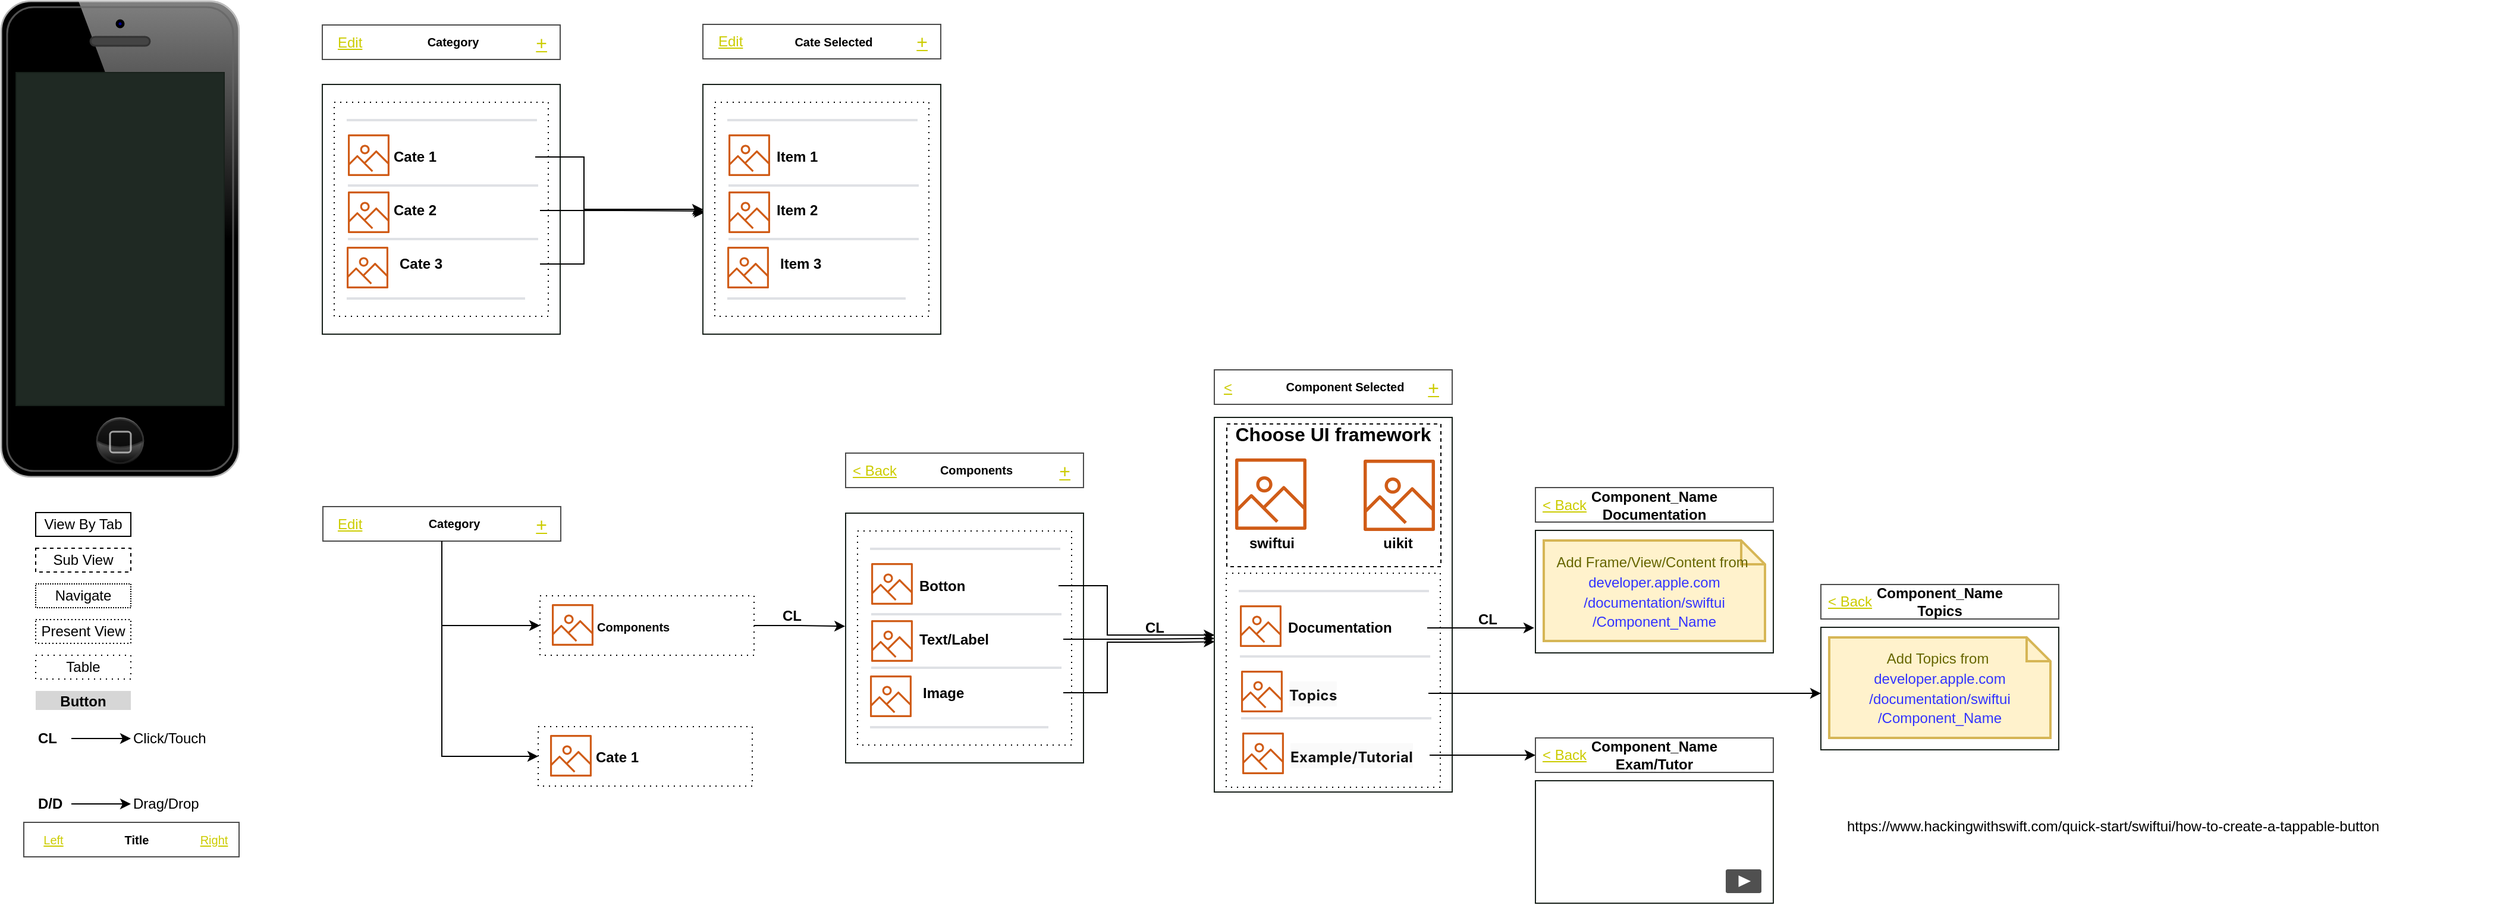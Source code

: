 <mxfile version="14.4.8" type="github">
  <diagram id="CXttLjTAoCu7LxISHfBc" name="Page-1">
    <mxGraphModel dx="868" dy="450" grid="1" gridSize="10" guides="1" tooltips="1" connect="1" arrows="1" fold="1" page="1" pageScale="1" pageWidth="827" pageHeight="1169" math="0" shadow="0">
      <root>
        <mxCell id="0" />
        <mxCell id="1" parent="0" />
        <mxCell id="qaXu_HohoRmrBdPHy3pz-1" value="" style="verticalLabelPosition=bottom;verticalAlign=top;html=1;shadow=0;dashed=0;strokeWidth=1;shape=mxgraph.ios.iPhone;bgStyle=bgGreen;fillColor=#aaaaaa;" vertex="1" parent="1">
          <mxGeometry x="10" y="10" width="200" height="400" as="geometry" />
        </mxCell>
        <mxCell id="qaXu_HohoRmrBdPHy3pz-2" value="" style="verticalLabelPosition=bottom;verticalAlign=top;html=1;shadow=0;dashed=0;strokeWidth=1;shape=mxgraph.ios.iBgFlat;strokeColor=#18211b;" vertex="1" parent="1">
          <mxGeometry x="280" y="80" width="200" height="210" as="geometry" />
        </mxCell>
        <mxCell id="qaXu_HohoRmrBdPHy3pz-34" value="" style="rounded=0;whiteSpace=wrap;html=1;strokeColor=#000000;fillColor=#FFFFFF;fontColor=#000000;opacity=70;align=center;" vertex="1" parent="1">
          <mxGeometry x="280" y="30" width="200" height="29" as="geometry" />
        </mxCell>
        <mxCell id="qaXu_HohoRmrBdPHy3pz-35" value="&lt;u style=&quot;font-size: 12px;&quot;&gt;Edit&lt;/u&gt;" style="text;html=1;strokeColor=none;fillColor=none;align=left;verticalAlign=middle;whiteSpace=wrap;rounded=0;opacity=70;fontSize=12;fontColor=#CCCC00;" vertex="1" parent="1">
          <mxGeometry x="290.5" y="34.5" width="39.5" height="20" as="geometry" />
        </mxCell>
        <mxCell id="qaXu_HohoRmrBdPHy3pz-36" value="&lt;u style=&quot;font-size: 16px;&quot;&gt;+&lt;/u&gt;" style="text;html=1;strokeColor=none;fillColor=none;align=right;verticalAlign=middle;whiteSpace=wrap;rounded=0;opacity=70;fontSize=16;fontColor=#CCCC00;" vertex="1" parent="1">
          <mxGeometry x="450.5" y="34.5" width="20" height="20" as="geometry" />
        </mxCell>
        <mxCell id="qaXu_HohoRmrBdPHy3pz-37" value="&lt;font style=&quot;font-size: 10px&quot;&gt;&lt;b&gt;Category&lt;/b&gt;&lt;/font&gt;" style="text;html=1;strokeColor=none;fillColor=none;align=center;verticalAlign=middle;whiteSpace=wrap;rounded=0;fontColor=#000000;opacity=70;" vertex="1" parent="1">
          <mxGeometry x="330" y="34" width="120" height="20" as="geometry" />
        </mxCell>
        <mxCell id="qaXu_HohoRmrBdPHy3pz-42" value="View By Tab" style="rounded=0;whiteSpace=wrap;html=1;" vertex="1" parent="1">
          <mxGeometry x="39" y="440" width="80" height="20" as="geometry" />
        </mxCell>
        <mxCell id="qaXu_HohoRmrBdPHy3pz-43" value="Sub View" style="rounded=0;whiteSpace=wrap;html=1;dashed=1;" vertex="1" parent="1">
          <mxGeometry x="39" y="470" width="80" height="20" as="geometry" />
        </mxCell>
        <mxCell id="qaXu_HohoRmrBdPHy3pz-44" value="Navigate" style="rounded=0;whiteSpace=wrap;html=1;dashed=1;dashPattern=1 1;" vertex="1" parent="1">
          <mxGeometry x="39" y="500" width="80" height="20" as="geometry" />
        </mxCell>
        <mxCell id="qaXu_HohoRmrBdPHy3pz-45" value="Present View" style="rounded=0;whiteSpace=wrap;html=1;dashed=1;dashPattern=1 2;" vertex="1" parent="1">
          <mxGeometry x="39" y="530" width="80" height="20" as="geometry" />
        </mxCell>
        <mxCell id="qaXu_HohoRmrBdPHy3pz-46" value="Table" style="rounded=0;whiteSpace=wrap;html=1;dashed=1;dashPattern=1 4;" vertex="1" parent="1">
          <mxGeometry x="39" y="560" width="80" height="20" as="geometry" />
        </mxCell>
        <mxCell id="qaXu_HohoRmrBdPHy3pz-47" value="Button" style="dashed=0;align=center;fontSize=12;shape=rect;fillColor=#999999;opacity=40;strokeColor=none;fontStyle=1;dashPattern=1 4;" vertex="1" parent="1">
          <mxGeometry x="39" y="590" width="80" height="16" as="geometry" />
        </mxCell>
        <mxCell id="qaXu_HohoRmrBdPHy3pz-48" value="" style="edgeStyle=orthogonalEdgeStyle;rounded=0;orthogonalLoop=1;jettySize=auto;html=1;fontColor=#000000;entryX=0;entryY=0.5;entryDx=0;entryDy=0;" edge="1" parent="1" source="qaXu_HohoRmrBdPHy3pz-49" target="qaXu_HohoRmrBdPHy3pz-50">
          <mxGeometry relative="1" as="geometry">
            <mxPoint x="99" y="630" as="targetPoint" />
          </mxGeometry>
        </mxCell>
        <mxCell id="qaXu_HohoRmrBdPHy3pz-49" value="CL" style="text;html=1;strokeColor=none;fillColor=none;align=left;verticalAlign=middle;whiteSpace=wrap;rounded=0;opacity=70;fontStyle=1" vertex="1" parent="1">
          <mxGeometry x="39" y="620" width="30" height="20" as="geometry" />
        </mxCell>
        <mxCell id="qaXu_HohoRmrBdPHy3pz-50" value="Click/Touch" style="text;html=1;strokeColor=none;fillColor=none;align=left;verticalAlign=middle;whiteSpace=wrap;rounded=0;opacity=70;fontColor=#000000;" vertex="1" parent="1">
          <mxGeometry x="119" y="620" width="90" height="20" as="geometry" />
        </mxCell>
        <mxCell id="qaXu_HohoRmrBdPHy3pz-51" value="" style="rounded=0;whiteSpace=wrap;html=1;strokeColor=#000000;fillColor=#FFFFFF;fontColor=#000000;opacity=70;align=center;" vertex="1" parent="1">
          <mxGeometry x="29" y="700.5" width="181" height="29" as="geometry" />
        </mxCell>
        <mxCell id="qaXu_HohoRmrBdPHy3pz-52" value="&lt;u style=&quot;font-size: 10px&quot;&gt;Left&lt;/u&gt;" style="text;html=1;strokeColor=none;fillColor=none;align=center;verticalAlign=middle;whiteSpace=wrap;rounded=0;opacity=70;fontSize=10;fontColor=#CCCC00;" vertex="1" parent="1">
          <mxGeometry x="29" y="705" width="50" height="20" as="geometry" />
        </mxCell>
        <mxCell id="qaXu_HohoRmrBdPHy3pz-53" value="&lt;u&gt;Right&lt;/u&gt;" style="text;html=1;strokeColor=none;fillColor=none;align=center;verticalAlign=middle;whiteSpace=wrap;rounded=0;opacity=70;fontSize=10;fontColor=#CCCC00;" vertex="1" parent="1">
          <mxGeometry x="169" y="705" width="40" height="20" as="geometry" />
        </mxCell>
        <mxCell id="qaXu_HohoRmrBdPHy3pz-54" value="&lt;font style=&quot;font-size: 10px&quot;&gt;&lt;b&gt;Title&lt;/b&gt;&lt;/font&gt;" style="text;html=1;strokeColor=none;fillColor=none;align=center;verticalAlign=middle;whiteSpace=wrap;rounded=0;fontColor=#000000;opacity=70;" vertex="1" parent="1">
          <mxGeometry x="79" y="704.5" width="90" height="20" as="geometry" />
        </mxCell>
        <mxCell id="qaXu_HohoRmrBdPHy3pz-55" value="" style="edgeStyle=orthogonalEdgeStyle;rounded=0;orthogonalLoop=1;jettySize=auto;html=1;fontColor=#000000;entryX=0;entryY=0.5;entryDx=0;entryDy=0;exitX=1;exitY=0.5;exitDx=0;exitDy=0;" edge="1" parent="1" source="qaXu_HohoRmrBdPHy3pz-56" target="qaXu_HohoRmrBdPHy3pz-57">
          <mxGeometry relative="1" as="geometry">
            <mxPoint x="99" y="685" as="targetPoint" />
          </mxGeometry>
        </mxCell>
        <mxCell id="qaXu_HohoRmrBdPHy3pz-56" value="D/D" style="text;html=1;strokeColor=none;fillColor=none;align=left;verticalAlign=middle;whiteSpace=wrap;rounded=0;opacity=70;fontStyle=1" vertex="1" parent="1">
          <mxGeometry x="39" y="675" width="30" height="20" as="geometry" />
        </mxCell>
        <mxCell id="qaXu_HohoRmrBdPHy3pz-57" value="Drag/Drop" style="text;html=1;strokeColor=none;fillColor=none;align=left;verticalAlign=middle;whiteSpace=wrap;rounded=0;opacity=70;fontColor=#000000;" vertex="1" parent="1">
          <mxGeometry x="119" y="675" width="90" height="20" as="geometry" />
        </mxCell>
        <mxCell id="qaXu_HohoRmrBdPHy3pz-58" value="" style="rounded=0;whiteSpace=wrap;html=1;dashed=1;dashPattern=1 4;" vertex="1" parent="1">
          <mxGeometry x="290" y="95" width="180" height="180" as="geometry" />
        </mxCell>
        <mxCell id="qaXu_HohoRmrBdPHy3pz-63" value="" style="shape=line;strokeWidth=2;html=1;strokeColor=#DFE1E5;resizeWidth=1" vertex="1" parent="1">
          <mxGeometry x="300.5" y="105" width="160" height="10" as="geometry" />
        </mxCell>
        <mxCell id="qaXu_HohoRmrBdPHy3pz-90" style="edgeStyle=orthogonalEdgeStyle;rounded=0;orthogonalLoop=1;jettySize=auto;html=1;" edge="1" parent="1" source="qaXu_HohoRmrBdPHy3pz-65">
          <mxGeometry relative="1" as="geometry">
            <mxPoint x="600" y="185" as="targetPoint" />
            <Array as="points">
              <mxPoint x="500" y="141" />
              <mxPoint x="500" y="185" />
              <mxPoint x="600" y="185" />
            </Array>
          </mxGeometry>
        </mxCell>
        <mxCell id="qaXu_HohoRmrBdPHy3pz-65" value="Cate 1" style="html=1;fillColor=none;strokeColor=none;fontSize=12;align=left;fontColor=#000000;whiteSpace=wrap;fontStyle=1" vertex="1" parent="1">
          <mxGeometry x="337.5" y="131" width="121.5" height="20" as="geometry" />
        </mxCell>
        <mxCell id="qaXu_HohoRmrBdPHy3pz-91" style="edgeStyle=orthogonalEdgeStyle;rounded=0;orthogonalLoop=1;jettySize=auto;html=1;entryX=0.003;entryY=0.507;entryDx=0;entryDy=0;entryPerimeter=0;" edge="1" parent="1" source="qaXu_HohoRmrBdPHy3pz-68" target="qaXu_HohoRmrBdPHy3pz-78">
          <mxGeometry relative="1" as="geometry">
            <mxPoint x="550" y="186" as="targetPoint" />
          </mxGeometry>
        </mxCell>
        <mxCell id="qaXu_HohoRmrBdPHy3pz-68" value="Cate 2" style="html=1;fillColor=none;strokeColor=none;fontSize=12;align=left;fontColor=#000000;whiteSpace=wrap;fontStyle=1" vertex="1" parent="1">
          <mxGeometry x="337.5" y="176" width="125.5" height="20" as="geometry" />
        </mxCell>
        <mxCell id="qaXu_HohoRmrBdPHy3pz-92" style="edgeStyle=orthogonalEdgeStyle;rounded=0;orthogonalLoop=1;jettySize=auto;html=1;entryX=0.008;entryY=0.513;entryDx=0;entryDy=0;entryPerimeter=0;" edge="1" parent="1" source="qaXu_HohoRmrBdPHy3pz-70" target="qaXu_HohoRmrBdPHy3pz-78">
          <mxGeometry relative="1" as="geometry">
            <mxPoint x="560" y="190" as="targetPoint" />
            <Array as="points">
              <mxPoint x="500" y="231" />
              <mxPoint x="500" y="185" />
              <mxPoint x="600" y="185" />
              <mxPoint x="600" y="188" />
            </Array>
          </mxGeometry>
        </mxCell>
        <mxCell id="qaXu_HohoRmrBdPHy3pz-70" value="Cate 3" style="html=1;fillColor=none;strokeColor=none;fontSize=12;align=left;fontColor=#000000;whiteSpace=wrap;fontStyle=1" vertex="1" parent="1">
          <mxGeometry x="343" y="221" width="120" height="20" as="geometry" />
        </mxCell>
        <mxCell id="qaXu_HohoRmrBdPHy3pz-71" value="" style="shape=line;strokeWidth=2;html=1;strokeColor=#DFE1E5;resizeWidth=1" vertex="1" parent="1">
          <mxGeometry x="300.5" y="255" width="150" height="10" as="geometry" />
        </mxCell>
        <mxCell id="qaXu_HohoRmrBdPHy3pz-72" value="" style="shape=line;strokeWidth=2;html=1;strokeColor=#DFE1E5;resizeWidth=1" vertex="1" parent="1">
          <mxGeometry x="301.5" y="160" width="160" height="10" as="geometry" />
        </mxCell>
        <mxCell id="qaXu_HohoRmrBdPHy3pz-73" value="" style="shape=line;strokeWidth=2;html=1;strokeColor=#DFE1E5;resizeWidth=1" vertex="1" parent="1">
          <mxGeometry x="301.5" y="205" width="160" height="10" as="geometry" />
        </mxCell>
        <mxCell id="qaXu_HohoRmrBdPHy3pz-74" value="" style="outlineConnect=0;fontColor=#232F3E;gradientColor=none;fillColor=#D05C17;strokeColor=none;dashed=0;verticalLabelPosition=bottom;verticalAlign=top;align=center;html=1;fontSize=12;fontStyle=0;aspect=fixed;pointerEvents=1;shape=mxgraph.aws4.container_registry_image;" vertex="1" parent="1">
          <mxGeometry x="301.5" y="122" width="35" height="35" as="geometry" />
        </mxCell>
        <mxCell id="qaXu_HohoRmrBdPHy3pz-76" value="" style="outlineConnect=0;fontColor=#232F3E;gradientColor=none;fillColor=#D05C17;strokeColor=none;dashed=0;verticalLabelPosition=bottom;verticalAlign=top;align=center;html=1;fontSize=12;fontStyle=0;aspect=fixed;pointerEvents=1;shape=mxgraph.aws4.container_registry_image;" vertex="1" parent="1">
          <mxGeometry x="301.5" y="170" width="35" height="35" as="geometry" />
        </mxCell>
        <mxCell id="qaXu_HohoRmrBdPHy3pz-77" value="" style="outlineConnect=0;fontColor=#232F3E;gradientColor=none;fillColor=#D05C17;strokeColor=none;dashed=0;verticalLabelPosition=bottom;verticalAlign=top;align=center;html=1;fontSize=12;fontStyle=0;aspect=fixed;pointerEvents=1;shape=mxgraph.aws4.container_registry_image;" vertex="1" parent="1">
          <mxGeometry x="300.5" y="216.5" width="35" height="35" as="geometry" />
        </mxCell>
        <mxCell id="qaXu_HohoRmrBdPHy3pz-78" value="" style="verticalLabelPosition=bottom;verticalAlign=top;html=1;shadow=0;dashed=0;strokeWidth=1;shape=mxgraph.ios.iBgFlat;strokeColor=#18211b;" vertex="1" parent="1">
          <mxGeometry x="600" y="80" width="200" height="210" as="geometry" />
        </mxCell>
        <mxCell id="qaXu_HohoRmrBdPHy3pz-79" value="" style="rounded=0;whiteSpace=wrap;html=1;dashed=1;dashPattern=1 4;" vertex="1" parent="1">
          <mxGeometry x="610" y="95" width="180" height="180" as="geometry" />
        </mxCell>
        <mxCell id="qaXu_HohoRmrBdPHy3pz-80" value="" style="shape=line;strokeWidth=2;html=1;strokeColor=#DFE1E5;resizeWidth=1" vertex="1" parent="1">
          <mxGeometry x="620.5" y="105" width="160" height="10" as="geometry" />
        </mxCell>
        <mxCell id="qaXu_HohoRmrBdPHy3pz-81" value="Item 1" style="html=1;fillColor=none;strokeColor=none;fontSize=12;align=left;fontColor=#000000;whiteSpace=wrap;fontStyle=1" vertex="1" parent="1">
          <mxGeometry x="660" y="131" width="119" height="20" as="geometry" />
        </mxCell>
        <mxCell id="qaXu_HohoRmrBdPHy3pz-82" value="Item 2" style="html=1;fillColor=none;strokeColor=none;fontSize=12;align=left;fontColor=#000000;whiteSpace=wrap;fontStyle=1" vertex="1" parent="1">
          <mxGeometry x="660" y="176" width="123" height="20" as="geometry" />
        </mxCell>
        <mxCell id="qaXu_HohoRmrBdPHy3pz-83" value="Item 3" style="html=1;fillColor=none;strokeColor=none;fontSize=12;align=left;fontColor=#000000;whiteSpace=wrap;fontStyle=1" vertex="1" parent="1">
          <mxGeometry x="663" y="221" width="120" height="20" as="geometry" />
        </mxCell>
        <mxCell id="qaXu_HohoRmrBdPHy3pz-84" value="" style="shape=line;strokeWidth=2;html=1;strokeColor=#DFE1E5;resizeWidth=1" vertex="1" parent="1">
          <mxGeometry x="620.5" y="255" width="150" height="10" as="geometry" />
        </mxCell>
        <mxCell id="qaXu_HohoRmrBdPHy3pz-85" value="" style="shape=line;strokeWidth=2;html=1;strokeColor=#DFE1E5;resizeWidth=1" vertex="1" parent="1">
          <mxGeometry x="621.5" y="160" width="160" height="10" as="geometry" />
        </mxCell>
        <mxCell id="qaXu_HohoRmrBdPHy3pz-86" value="" style="shape=line;strokeWidth=2;html=1;strokeColor=#DFE1E5;resizeWidth=1" vertex="1" parent="1">
          <mxGeometry x="621.5" y="205" width="160" height="10" as="geometry" />
        </mxCell>
        <mxCell id="qaXu_HohoRmrBdPHy3pz-87" value="" style="outlineConnect=0;fontColor=#232F3E;gradientColor=none;fillColor=#D05C17;strokeColor=none;dashed=0;verticalLabelPosition=bottom;verticalAlign=top;align=center;html=1;fontSize=12;fontStyle=0;aspect=fixed;pointerEvents=1;shape=mxgraph.aws4.container_registry_image;" vertex="1" parent="1">
          <mxGeometry x="621.5" y="122" width="35" height="35" as="geometry" />
        </mxCell>
        <mxCell id="qaXu_HohoRmrBdPHy3pz-88" value="" style="outlineConnect=0;fontColor=#232F3E;gradientColor=none;fillColor=#D05C17;strokeColor=none;dashed=0;verticalLabelPosition=bottom;verticalAlign=top;align=center;html=1;fontSize=12;fontStyle=0;aspect=fixed;pointerEvents=1;shape=mxgraph.aws4.container_registry_image;" vertex="1" parent="1">
          <mxGeometry x="621.5" y="170" width="35" height="35" as="geometry" />
        </mxCell>
        <mxCell id="qaXu_HohoRmrBdPHy3pz-89" value="" style="outlineConnect=0;fontColor=#232F3E;gradientColor=none;fillColor=#D05C17;strokeColor=none;dashed=0;verticalLabelPosition=bottom;verticalAlign=top;align=center;html=1;fontSize=12;fontStyle=0;aspect=fixed;pointerEvents=1;shape=mxgraph.aws4.container_registry_image;" vertex="1" parent="1">
          <mxGeometry x="620.5" y="216.5" width="35" height="35" as="geometry" />
        </mxCell>
        <mxCell id="qaXu_HohoRmrBdPHy3pz-93" value="" style="rounded=0;whiteSpace=wrap;html=1;strokeColor=#000000;fillColor=#FFFFFF;fontColor=#000000;opacity=70;align=center;" vertex="1" parent="1">
          <mxGeometry x="600" y="29.5" width="200" height="29" as="geometry" />
        </mxCell>
        <mxCell id="qaXu_HohoRmrBdPHy3pz-94" value="&lt;u style=&quot;font-size: 12px;&quot;&gt;Edit&lt;/u&gt;" style="text;html=1;strokeColor=none;fillColor=none;align=left;verticalAlign=middle;whiteSpace=wrap;rounded=0;opacity=70;fontSize=12;fontColor=#CCCC00;" vertex="1" parent="1">
          <mxGeometry x="610.5" y="34" width="39.5" height="20" as="geometry" />
        </mxCell>
        <mxCell id="qaXu_HohoRmrBdPHy3pz-95" value="&lt;u style=&quot;font-size: 16px;&quot;&gt;+&lt;/u&gt;" style="text;html=1;strokeColor=none;fillColor=none;align=right;verticalAlign=middle;whiteSpace=wrap;rounded=0;opacity=70;fontSize=16;fontColor=#CCCC00;" vertex="1" parent="1">
          <mxGeometry x="770.5" y="34" width="20" height="20" as="geometry" />
        </mxCell>
        <mxCell id="qaXu_HohoRmrBdPHy3pz-96" value="&lt;font style=&quot;font-size: 10px&quot;&gt;&lt;b&gt;Cate Selected&lt;/b&gt;&lt;/font&gt;" style="text;html=1;strokeColor=none;fillColor=none;align=center;verticalAlign=middle;whiteSpace=wrap;rounded=0;fontColor=#000000;opacity=70;" vertex="1" parent="1">
          <mxGeometry x="650" y="33.5" width="120" height="20" as="geometry" />
        </mxCell>
        <mxCell id="qaXu_HohoRmrBdPHy3pz-113" style="edgeStyle=orthogonalEdgeStyle;rounded=0;orthogonalLoop=1;jettySize=auto;html=1;entryX=0;entryY=0.5;entryDx=0;entryDy=0;" edge="1" parent="1" source="qaXu_HohoRmrBdPHy3pz-98" target="qaXu_HohoRmrBdPHy3pz-102">
          <mxGeometry relative="1" as="geometry" />
        </mxCell>
        <mxCell id="qaXu_HohoRmrBdPHy3pz-117" style="edgeStyle=orthogonalEdgeStyle;rounded=0;orthogonalLoop=1;jettySize=auto;html=1;entryX=0;entryY=0.5;entryDx=0;entryDy=0;" edge="1" parent="1" source="qaXu_HohoRmrBdPHy3pz-98" target="qaXu_HohoRmrBdPHy3pz-114">
          <mxGeometry relative="1" as="geometry" />
        </mxCell>
        <mxCell id="qaXu_HohoRmrBdPHy3pz-98" value="" style="rounded=0;whiteSpace=wrap;html=1;strokeColor=#000000;fillColor=#FFFFFF;fontColor=#000000;opacity=70;align=center;" vertex="1" parent="1">
          <mxGeometry x="280.5" y="435" width="200" height="29" as="geometry" />
        </mxCell>
        <mxCell id="qaXu_HohoRmrBdPHy3pz-99" value="&lt;u style=&quot;font-size: 12px;&quot;&gt;Edit&lt;/u&gt;" style="text;html=1;strokeColor=none;fillColor=none;align=left;verticalAlign=middle;whiteSpace=wrap;rounded=0;opacity=70;fontSize=12;fontColor=#CCCC00;" vertex="1" parent="1">
          <mxGeometry x="291" y="439.5" width="39.5" height="20" as="geometry" />
        </mxCell>
        <mxCell id="qaXu_HohoRmrBdPHy3pz-100" value="&lt;u style=&quot;font-size: 16px;&quot;&gt;+&lt;/u&gt;" style="text;html=1;strokeColor=none;fillColor=none;align=right;verticalAlign=middle;whiteSpace=wrap;rounded=0;opacity=70;fontSize=16;fontColor=#CCCC00;" vertex="1" parent="1">
          <mxGeometry x="451" y="439.5" width="20" height="20" as="geometry" />
        </mxCell>
        <mxCell id="qaXu_HohoRmrBdPHy3pz-101" value="&lt;font style=&quot;font-size: 10px&quot;&gt;&lt;b&gt;Category&lt;/b&gt;&lt;/font&gt;" style="text;html=1;strokeColor=none;fillColor=none;align=center;verticalAlign=middle;whiteSpace=wrap;rounded=0;fontColor=#000000;opacity=70;" vertex="1" parent="1">
          <mxGeometry x="330.5" y="439" width="120" height="20" as="geometry" />
        </mxCell>
        <mxCell id="qaXu_HohoRmrBdPHy3pz-134" style="edgeStyle=orthogonalEdgeStyle;rounded=0;orthogonalLoop=1;jettySize=auto;html=1;entryX=-0.002;entryY=0.453;entryDx=0;entryDy=0;entryPerimeter=0;" edge="1" parent="1" source="qaXu_HohoRmrBdPHy3pz-102" target="qaXu_HohoRmrBdPHy3pz-118">
          <mxGeometry relative="1" as="geometry">
            <mxPoint x="700" y="535" as="targetPoint" />
          </mxGeometry>
        </mxCell>
        <mxCell id="qaXu_HohoRmrBdPHy3pz-102" value="" style="rounded=0;whiteSpace=wrap;html=1;dashed=1;dashPattern=1 4;" vertex="1" parent="1">
          <mxGeometry x="463" y="510" width="180" height="50" as="geometry" />
        </mxCell>
        <mxCell id="qaXu_HohoRmrBdPHy3pz-104" value="&lt;b style=&quot;font-size: 10px ; text-align: center&quot;&gt;Components&lt;/b&gt;" style="html=1;fillColor=none;strokeColor=none;fontSize=12;align=left;fontColor=#000000;whiteSpace=wrap;fontStyle=1" vertex="1" parent="1">
          <mxGeometry x="509" y="526" width="121.5" height="20" as="geometry" />
        </mxCell>
        <mxCell id="qaXu_HohoRmrBdPHy3pz-110" value="" style="outlineConnect=0;fontColor=#232F3E;gradientColor=none;fillColor=#D05C17;strokeColor=none;dashed=0;verticalLabelPosition=bottom;verticalAlign=top;align=center;html=1;fontSize=12;fontStyle=0;aspect=fixed;pointerEvents=1;shape=mxgraph.aws4.container_registry_image;" vertex="1" parent="1">
          <mxGeometry x="473" y="517" width="35" height="35" as="geometry" />
        </mxCell>
        <mxCell id="qaXu_HohoRmrBdPHy3pz-114" value="" style="rounded=0;whiteSpace=wrap;html=1;dashed=1;dashPattern=1 4;" vertex="1" parent="1">
          <mxGeometry x="461.5" y="620" width="180" height="50" as="geometry" />
        </mxCell>
        <mxCell id="qaXu_HohoRmrBdPHy3pz-115" value="Cate 1" style="html=1;fillColor=none;strokeColor=none;fontSize=12;align=left;fontColor=#000000;whiteSpace=wrap;fontStyle=1" vertex="1" parent="1">
          <mxGeometry x="507.5" y="636" width="121.5" height="20" as="geometry" />
        </mxCell>
        <mxCell id="qaXu_HohoRmrBdPHy3pz-116" value="" style="outlineConnect=0;fontColor=#232F3E;gradientColor=none;fillColor=#D05C17;strokeColor=none;dashed=0;verticalLabelPosition=bottom;verticalAlign=top;align=center;html=1;fontSize=12;fontStyle=0;aspect=fixed;pointerEvents=1;shape=mxgraph.aws4.container_registry_image;" vertex="1" parent="1">
          <mxGeometry x="471.5" y="627" width="35" height="35" as="geometry" />
        </mxCell>
        <mxCell id="qaXu_HohoRmrBdPHy3pz-118" value="" style="verticalLabelPosition=bottom;verticalAlign=top;html=1;shadow=0;dashed=0;strokeWidth=1;shape=mxgraph.ios.iBgFlat;strokeColor=#18211b;" vertex="1" parent="1">
          <mxGeometry x="720" y="440.5" width="200" height="210" as="geometry" />
        </mxCell>
        <mxCell id="qaXu_HohoRmrBdPHy3pz-119" value="" style="rounded=0;whiteSpace=wrap;html=1;dashed=1;dashPattern=1 4;" vertex="1" parent="1">
          <mxGeometry x="730" y="455.5" width="180" height="180" as="geometry" />
        </mxCell>
        <mxCell id="qaXu_HohoRmrBdPHy3pz-120" value="" style="shape=line;strokeWidth=2;html=1;strokeColor=#DFE1E5;resizeWidth=1" vertex="1" parent="1">
          <mxGeometry x="740.5" y="465.5" width="160" height="10" as="geometry" />
        </mxCell>
        <mxCell id="qaXu_HohoRmrBdPHy3pz-167" style="edgeStyle=orthogonalEdgeStyle;rounded=0;orthogonalLoop=1;jettySize=auto;html=1;entryX=0.001;entryY=0.581;entryDx=0;entryDy=0;entryPerimeter=0;" edge="1" parent="1" source="qaXu_HohoRmrBdPHy3pz-121" target="qaXu_HohoRmrBdPHy3pz-137">
          <mxGeometry relative="1" as="geometry">
            <mxPoint x="970" y="540" as="targetPoint" />
            <Array as="points">
              <mxPoint x="940" y="502" />
              <mxPoint x="940" y="543" />
            </Array>
          </mxGeometry>
        </mxCell>
        <mxCell id="qaXu_HohoRmrBdPHy3pz-121" value="Botton" style="html=1;fillColor=none;strokeColor=none;fontSize=12;align=left;fontColor=#000000;whiteSpace=wrap;fontStyle=1" vertex="1" parent="1">
          <mxGeometry x="780" y="491.5" width="119" height="20" as="geometry" />
        </mxCell>
        <mxCell id="qaXu_HohoRmrBdPHy3pz-168" style="edgeStyle=orthogonalEdgeStyle;rounded=0;orthogonalLoop=1;jettySize=auto;html=1;entryX=0.001;entryY=0.59;entryDx=0;entryDy=0;entryPerimeter=0;" edge="1" parent="1" source="qaXu_HohoRmrBdPHy3pz-122" target="qaXu_HohoRmrBdPHy3pz-137">
          <mxGeometry relative="1" as="geometry">
            <mxPoint x="990" y="546.5" as="targetPoint" />
          </mxGeometry>
        </mxCell>
        <mxCell id="qaXu_HohoRmrBdPHy3pz-122" value="Text/Label" style="html=1;fillColor=none;strokeColor=none;fontSize=12;align=left;fontColor=#000000;whiteSpace=wrap;fontStyle=1" vertex="1" parent="1">
          <mxGeometry x="780" y="536.5" width="123" height="20" as="geometry" />
        </mxCell>
        <mxCell id="qaXu_HohoRmrBdPHy3pz-170" style="edgeStyle=orthogonalEdgeStyle;rounded=0;orthogonalLoop=1;jettySize=auto;html=1;entryX=0.001;entryY=0.599;entryDx=0;entryDy=0;entryPerimeter=0;" edge="1" parent="1" source="qaXu_HohoRmrBdPHy3pz-123" target="qaXu_HohoRmrBdPHy3pz-137">
          <mxGeometry relative="1" as="geometry">
            <mxPoint x="1030" y="552" as="targetPoint" />
            <Array as="points">
              <mxPoint x="940" y="592" />
              <mxPoint x="940" y="549" />
              <mxPoint x="1000" y="549" />
            </Array>
          </mxGeometry>
        </mxCell>
        <mxCell id="qaXu_HohoRmrBdPHy3pz-123" value="Image" style="html=1;fillColor=none;strokeColor=none;fontSize=12;align=left;fontColor=#000000;whiteSpace=wrap;fontStyle=1" vertex="1" parent="1">
          <mxGeometry x="783" y="581.5" width="120" height="20" as="geometry" />
        </mxCell>
        <mxCell id="qaXu_HohoRmrBdPHy3pz-124" value="" style="shape=line;strokeWidth=2;html=1;strokeColor=#DFE1E5;resizeWidth=1" vertex="1" parent="1">
          <mxGeometry x="740.5" y="615.5" width="150" height="10" as="geometry" />
        </mxCell>
        <mxCell id="qaXu_HohoRmrBdPHy3pz-125" value="" style="shape=line;strokeWidth=2;html=1;strokeColor=#DFE1E5;resizeWidth=1" vertex="1" parent="1">
          <mxGeometry x="741.5" y="520.5" width="160" height="10" as="geometry" />
        </mxCell>
        <mxCell id="qaXu_HohoRmrBdPHy3pz-126" value="" style="shape=line;strokeWidth=2;html=1;strokeColor=#DFE1E5;resizeWidth=1" vertex="1" parent="1">
          <mxGeometry x="741.5" y="565.5" width="160" height="10" as="geometry" />
        </mxCell>
        <mxCell id="qaXu_HohoRmrBdPHy3pz-127" value="" style="outlineConnect=0;fontColor=#232F3E;gradientColor=none;fillColor=#D05C17;strokeColor=none;dashed=0;verticalLabelPosition=bottom;verticalAlign=top;align=center;html=1;fontSize=12;fontStyle=0;aspect=fixed;pointerEvents=1;shape=mxgraph.aws4.container_registry_image;" vertex="1" parent="1">
          <mxGeometry x="741.5" y="482.5" width="35" height="35" as="geometry" />
        </mxCell>
        <mxCell id="qaXu_HohoRmrBdPHy3pz-128" value="" style="outlineConnect=0;fontColor=#232F3E;gradientColor=none;fillColor=#D05C17;strokeColor=none;dashed=0;verticalLabelPosition=bottom;verticalAlign=top;align=center;html=1;fontSize=12;fontStyle=0;aspect=fixed;pointerEvents=1;shape=mxgraph.aws4.container_registry_image;" vertex="1" parent="1">
          <mxGeometry x="741.5" y="530.5" width="35" height="35" as="geometry" />
        </mxCell>
        <mxCell id="qaXu_HohoRmrBdPHy3pz-129" value="" style="outlineConnect=0;fontColor=#232F3E;gradientColor=none;fillColor=#D05C17;strokeColor=none;dashed=0;verticalLabelPosition=bottom;verticalAlign=top;align=center;html=1;fontSize=12;fontStyle=0;aspect=fixed;pointerEvents=1;shape=mxgraph.aws4.container_registry_image;" vertex="1" parent="1">
          <mxGeometry x="740.5" y="577" width="35" height="35" as="geometry" />
        </mxCell>
        <mxCell id="qaXu_HohoRmrBdPHy3pz-130" value="" style="rounded=0;whiteSpace=wrap;html=1;strokeColor=#000000;fillColor=#FFFFFF;fontColor=#000000;opacity=70;align=center;" vertex="1" parent="1">
          <mxGeometry x="720" y="390" width="200" height="29" as="geometry" />
        </mxCell>
        <mxCell id="qaXu_HohoRmrBdPHy3pz-131" value="&lt;u style=&quot;font-size: 12px&quot;&gt;&amp;lt; Back&lt;/u&gt;" style="text;html=1;strokeColor=none;fillColor=none;align=left;verticalAlign=middle;whiteSpace=wrap;rounded=0;opacity=70;fontSize=12;fontColor=#CCCC00;" vertex="1" parent="1">
          <mxGeometry x="724" y="394.5" width="50" height="20" as="geometry" />
        </mxCell>
        <mxCell id="qaXu_HohoRmrBdPHy3pz-132" value="&lt;u style=&quot;font-size: 16px;&quot;&gt;+&lt;/u&gt;" style="text;html=1;strokeColor=none;fillColor=none;align=right;verticalAlign=middle;whiteSpace=wrap;rounded=0;opacity=70;fontSize=16;fontColor=#CCCC00;" vertex="1" parent="1">
          <mxGeometry x="890.5" y="394.5" width="20" height="20" as="geometry" />
        </mxCell>
        <mxCell id="qaXu_HohoRmrBdPHy3pz-133" value="&lt;span style=&quot;font-size: 10px&quot;&gt;&lt;b&gt;Components&lt;/b&gt;&lt;/span&gt;" style="text;html=1;strokeColor=none;fillColor=none;align=center;verticalAlign=middle;whiteSpace=wrap;rounded=0;fontColor=#000000;opacity=70;" vertex="1" parent="1">
          <mxGeometry x="770" y="394" width="120" height="20" as="geometry" />
        </mxCell>
        <mxCell id="qaXu_HohoRmrBdPHy3pz-135" value="CL" style="text;html=1;strokeColor=none;fillColor=none;align=left;verticalAlign=middle;whiteSpace=wrap;rounded=0;opacity=70;fontStyle=1" vertex="1" parent="1">
          <mxGeometry x="665" y="516.5" width="30" height="20" as="geometry" />
        </mxCell>
        <mxCell id="qaXu_HohoRmrBdPHy3pz-137" value="" style="verticalLabelPosition=bottom;verticalAlign=top;html=1;shadow=0;dashed=0;strokeWidth=1;shape=mxgraph.ios.iBgFlat;strokeColor=#18211b;" vertex="1" parent="1">
          <mxGeometry x="1030" y="360" width="200" height="315" as="geometry" />
        </mxCell>
        <mxCell id="qaXu_HohoRmrBdPHy3pz-149" value="" style="rounded=0;whiteSpace=wrap;html=1;strokeColor=#000000;fillColor=#FFFFFF;fontColor=#000000;opacity=70;align=center;" vertex="1" parent="1">
          <mxGeometry x="1030" y="320" width="200" height="29" as="geometry" />
        </mxCell>
        <mxCell id="qaXu_HohoRmrBdPHy3pz-150" value="&lt;u style=&quot;font-size: 12px&quot;&gt;&amp;lt;&lt;/u&gt;" style="text;html=1;strokeColor=none;fillColor=none;align=left;verticalAlign=middle;whiteSpace=wrap;rounded=0;opacity=70;fontSize=12;fontColor=#CCCC00;" vertex="1" parent="1">
          <mxGeometry x="1036" y="324.5" width="40" height="20" as="geometry" />
        </mxCell>
        <mxCell id="qaXu_HohoRmrBdPHy3pz-151" value="&lt;u style=&quot;font-size: 16px;&quot;&gt;+&lt;/u&gt;" style="text;html=1;strokeColor=none;fillColor=none;align=right;verticalAlign=middle;whiteSpace=wrap;rounded=0;opacity=70;fontSize=16;fontColor=#CCCC00;" vertex="1" parent="1">
          <mxGeometry x="1200.5" y="324.5" width="20" height="20" as="geometry" />
        </mxCell>
        <mxCell id="qaXu_HohoRmrBdPHy3pz-152" value="&lt;span style=&quot;font-size: 10px&quot;&gt;&lt;b&gt;Component Selected&lt;/b&gt;&lt;/span&gt;" style="text;html=1;strokeColor=none;fillColor=none;align=center;verticalAlign=middle;whiteSpace=wrap;rounded=0;fontColor=#000000;opacity=70;" vertex="1" parent="1">
          <mxGeometry x="1080" y="324" width="120" height="20" as="geometry" />
        </mxCell>
        <mxCell id="qaXu_HohoRmrBdPHy3pz-155" value="" style="rounded=0;whiteSpace=wrap;html=1;dashed=1;dashPattern=1 4;" vertex="1" parent="1">
          <mxGeometry x="1040" y="491" width="180" height="180" as="geometry" />
        </mxCell>
        <mxCell id="qaXu_HohoRmrBdPHy3pz-196" style="edgeStyle=orthogonalEdgeStyle;rounded=0;orthogonalLoop=1;jettySize=auto;html=1;entryX=-0.005;entryY=0.796;entryDx=0;entryDy=0;entryPerimeter=0;fontSize=16;" edge="1" parent="1" source="qaXu_HohoRmrBdPHy3pz-156" target="qaXu_HohoRmrBdPHy3pz-178">
          <mxGeometry relative="1" as="geometry" />
        </mxCell>
        <mxCell id="qaXu_HohoRmrBdPHy3pz-156" value="Documentation" style="html=1;fillColor=none;strokeColor=none;fontSize=12;align=left;fontColor=#000000;whiteSpace=wrap;fontStyle=1" vertex="1" parent="1">
          <mxGeometry x="1090" y="527" width="119" height="20" as="geometry" />
        </mxCell>
        <mxCell id="qaXu_HohoRmrBdPHy3pz-157" value="" style="outlineConnect=0;fontColor=#232F3E;gradientColor=none;fillColor=#D05C17;strokeColor=none;dashed=0;verticalLabelPosition=bottom;verticalAlign=top;align=center;html=1;fontSize=12;fontStyle=0;aspect=fixed;pointerEvents=1;shape=mxgraph.aws4.container_registry_image;" vertex="1" parent="1">
          <mxGeometry x="1051.5" y="518" width="35" height="35" as="geometry" />
        </mxCell>
        <mxCell id="qaXu_HohoRmrBdPHy3pz-158" value="" style="shape=line;strokeWidth=2;html=1;strokeColor=#DFE1E5;resizeWidth=1" vertex="1" parent="1">
          <mxGeometry x="1050.5" y="501" width="160" height="10" as="geometry" />
        </mxCell>
        <mxCell id="qaXu_HohoRmrBdPHy3pz-203" style="edgeStyle=orthogonalEdgeStyle;rounded=0;orthogonalLoop=1;jettySize=auto;html=1;entryX=0;entryY=0.539;entryDx=0;entryDy=0;entryPerimeter=0;fontSize=16;" edge="1" parent="1" source="qaXu_HohoRmrBdPHy3pz-160" target="qaXu_HohoRmrBdPHy3pz-198">
          <mxGeometry relative="1" as="geometry" />
        </mxCell>
        <mxCell id="qaXu_HohoRmrBdPHy3pz-160" value="&lt;h2 class=&quot;title&quot; style=&quot;margin: 0px ; padding: 0px ; color: rgb(17 , 17 , 17) ; line-height: 1.125 ; letter-spacing: 0.013em ; font-family: &amp;#34;sf pro display&amp;#34; , &amp;#34;sf pro icons&amp;#34; , &amp;#34;helvetica neue&amp;#34; , &amp;#34;helvetica&amp;#34; , &amp;#34;arial&amp;#34; , sans-serif ; background-color: rgb(250 , 250 , 250)&quot;&gt;&lt;font style=&quot;font-size: 12px&quot;&gt;Topics&lt;/font&gt;&lt;/h2&gt;" style="html=1;fillColor=none;strokeColor=none;fontSize=12;align=left;fontColor=#000000;whiteSpace=wrap;fontStyle=1" vertex="1" parent="1">
          <mxGeometry x="1091" y="582" width="119" height="20" as="geometry" />
        </mxCell>
        <mxCell id="qaXu_HohoRmrBdPHy3pz-161" value="" style="outlineConnect=0;fontColor=#232F3E;gradientColor=none;fillColor=#D05C17;strokeColor=none;dashed=0;verticalLabelPosition=bottom;verticalAlign=top;align=center;html=1;fontSize=12;fontStyle=0;aspect=fixed;pointerEvents=1;shape=mxgraph.aws4.container_registry_image;" vertex="1" parent="1">
          <mxGeometry x="1052.5" y="573" width="35" height="35" as="geometry" />
        </mxCell>
        <mxCell id="qaXu_HohoRmrBdPHy3pz-162" value="" style="shape=line;strokeWidth=2;html=1;strokeColor=#DFE1E5;resizeWidth=1" vertex="1" parent="1">
          <mxGeometry x="1051.5" y="556" width="160" height="10" as="geometry" />
        </mxCell>
        <mxCell id="qaXu_HohoRmrBdPHy3pz-209" style="edgeStyle=orthogonalEdgeStyle;rounded=0;orthogonalLoop=1;jettySize=auto;html=1;entryX=0;entryY=0.5;entryDx=0;entryDy=0;fontSize=16;" edge="1" parent="1" source="qaXu_HohoRmrBdPHy3pz-163" target="qaXu_HohoRmrBdPHy3pz-205">
          <mxGeometry relative="1" as="geometry" />
        </mxCell>
        <mxCell id="qaXu_HohoRmrBdPHy3pz-163" value="&lt;h2 class=&quot;title&quot; style=&quot;margin: 0px ; padding: 0px ; color: rgb(17 , 17 , 17) ; line-height: 1.125 ; letter-spacing: 0.013em ; font-family: &amp;#34;sf pro display&amp;#34; , &amp;#34;sf pro icons&amp;#34; , &amp;#34;helvetica neue&amp;#34; , &amp;#34;helvetica&amp;#34; , &amp;#34;arial&amp;#34; , sans-serif ; background-color: rgb(250 , 250 , 250)&quot;&gt;&lt;span style=&quot;font-size: 12px&quot;&gt;Example/Tutorial&lt;/span&gt;&lt;/h2&gt;" style="html=1;fillColor=none;strokeColor=none;fontSize=12;align=left;fontColor=#000000;whiteSpace=wrap;fontStyle=1" vertex="1" parent="1">
          <mxGeometry x="1092" y="634" width="119" height="20" as="geometry" />
        </mxCell>
        <mxCell id="qaXu_HohoRmrBdPHy3pz-164" value="" style="outlineConnect=0;fontColor=#232F3E;gradientColor=none;fillColor=#D05C17;strokeColor=none;dashed=0;verticalLabelPosition=bottom;verticalAlign=top;align=center;html=1;fontSize=12;fontStyle=0;aspect=fixed;pointerEvents=1;shape=mxgraph.aws4.container_registry_image;" vertex="1" parent="1">
          <mxGeometry x="1053.5" y="625" width="35" height="35" as="geometry" />
        </mxCell>
        <mxCell id="qaXu_HohoRmrBdPHy3pz-165" value="" style="shape=line;strokeWidth=2;html=1;strokeColor=#DFE1E5;resizeWidth=1" vertex="1" parent="1">
          <mxGeometry x="1052.5" y="608" width="160" height="10" as="geometry" />
        </mxCell>
        <mxCell id="qaXu_HohoRmrBdPHy3pz-171" value="CL" style="text;html=1;strokeColor=none;fillColor=none;align=left;verticalAlign=middle;whiteSpace=wrap;rounded=0;opacity=70;fontStyle=1" vertex="1" parent="1">
          <mxGeometry x="970" y="531" width="30" height="12" as="geometry" />
        </mxCell>
        <mxCell id="qaXu_HohoRmrBdPHy3pz-172" value="" style="rounded=0;whiteSpace=wrap;html=1;dashed=1;" vertex="1" parent="1">
          <mxGeometry x="1040.5" y="365.5" width="180" height="120" as="geometry" />
        </mxCell>
        <mxCell id="qaXu_HohoRmrBdPHy3pz-173" value="&lt;span style=&quot;font-size: 16px&quot;&gt;&lt;b style=&quot;font-size: 16px&quot;&gt;Choose UI&amp;nbsp;&lt;/b&gt;&lt;/span&gt;&lt;span style=&quot;font-size: 16px&quot;&gt;&lt;b style=&quot;font-size: 16px&quot;&gt;framework&lt;/b&gt;&lt;/span&gt;" style="text;html=1;strokeColor=none;fillColor=none;align=center;verticalAlign=middle;whiteSpace=wrap;rounded=0;fontColor=#000000;opacity=70;fontSize=16;" vertex="1" parent="1">
          <mxGeometry x="1040" y="363.5" width="180" height="20" as="geometry" />
        </mxCell>
        <mxCell id="qaXu_HohoRmrBdPHy3pz-174" value="" style="outlineConnect=0;fontColor=#232F3E;gradientColor=none;fillColor=#D05C17;strokeColor=none;dashed=0;verticalLabelPosition=bottom;verticalAlign=top;align=center;html=1;fontSize=12;fontStyle=0;aspect=fixed;pointerEvents=1;shape=mxgraph.aws4.container_registry_image;" vertex="1" parent="1">
          <mxGeometry x="1047.5" y="394.5" width="60" height="60" as="geometry" />
        </mxCell>
        <mxCell id="qaXu_HohoRmrBdPHy3pz-175" value="" style="outlineConnect=0;fontColor=#232F3E;gradientColor=none;fillColor=#D05C17;strokeColor=none;dashed=0;verticalLabelPosition=bottom;verticalAlign=top;align=center;html=1;fontSize=12;fontStyle=0;aspect=fixed;pointerEvents=1;shape=mxgraph.aws4.container_registry_image;" vertex="1" parent="1">
          <mxGeometry x="1155.5" y="395.5" width="60" height="60" as="geometry" />
        </mxCell>
        <mxCell id="qaXu_HohoRmrBdPHy3pz-176" value="uikit" style="html=1;fillColor=none;strokeColor=none;fontSize=12;align=center;fontColor=#000000;whiteSpace=wrap;fontStyle=1" vertex="1" parent="1">
          <mxGeometry x="1153" y="455.5" width="62.5" height="20" as="geometry" />
        </mxCell>
        <mxCell id="qaXu_HohoRmrBdPHy3pz-177" value="swiftui" style="html=1;fillColor=none;strokeColor=none;fontSize=12;align=center;fontColor=#000000;whiteSpace=wrap;fontStyle=1" vertex="1" parent="1">
          <mxGeometry x="1045.5" y="455.5" width="65" height="20" as="geometry" />
        </mxCell>
        <mxCell id="qaXu_HohoRmrBdPHy3pz-178" value="" style="verticalLabelPosition=bottom;verticalAlign=top;html=1;shadow=0;dashed=0;strokeWidth=1;shape=mxgraph.ios.iBgFlat;strokeColor=#18211b;" vertex="1" parent="1">
          <mxGeometry x="1300" y="455" width="200" height="103" as="geometry" />
        </mxCell>
        <mxCell id="qaXu_HohoRmrBdPHy3pz-190" value="&lt;b&gt;Component_Name&lt;br&gt;Documentation&lt;/b&gt;" style="rounded=0;whiteSpace=wrap;html=1;strokeColor=#000000;fillColor=#FFFFFF;fontColor=#000000;opacity=70;align=center;" vertex="1" parent="1">
          <mxGeometry x="1300" y="419" width="200" height="29" as="geometry" />
        </mxCell>
        <mxCell id="qaXu_HohoRmrBdPHy3pz-191" value="&lt;u style=&quot;font-size: 12px&quot;&gt;&amp;lt; Back&lt;/u&gt;" style="text;html=1;strokeColor=none;fillColor=none;align=left;verticalAlign=middle;whiteSpace=wrap;rounded=0;opacity=70;fontSize=12;fontColor=#CCCC00;" vertex="1" parent="1">
          <mxGeometry x="1304" y="423.5" width="50" height="20" as="geometry" />
        </mxCell>
        <mxCell id="qaXu_HohoRmrBdPHy3pz-195" value="&lt;font style=&quot;font-size: 12px&quot;&gt;Add Frame/View/Content from&amp;nbsp;&lt;br&gt;&lt;font color=&quot;#3333ff&quot;&gt;developer.apple.com&lt;br&gt;/documentation/swiftui&lt;br&gt;/Component_Name&lt;/font&gt;&lt;/font&gt;" style="shape=note;strokeWidth=2;fontSize=14;size=20;whiteSpace=wrap;html=1;fillColor=#fff2cc;strokeColor=#d6b656;fontColor=#666600;align=center;" vertex="1" parent="1">
          <mxGeometry x="1307" y="463.5" width="186" height="84.5" as="geometry" />
        </mxCell>
        <mxCell id="qaXu_HohoRmrBdPHy3pz-197" value="CL" style="text;html=1;strokeColor=none;fillColor=none;align=left;verticalAlign=middle;whiteSpace=wrap;rounded=0;opacity=70;fontStyle=1" vertex="1" parent="1">
          <mxGeometry x="1250" y="523.5" width="30" height="12" as="geometry" />
        </mxCell>
        <mxCell id="qaXu_HohoRmrBdPHy3pz-198" value="" style="verticalLabelPosition=bottom;verticalAlign=top;html=1;shadow=0;dashed=0;strokeWidth=1;shape=mxgraph.ios.iBgFlat;strokeColor=#18211b;" vertex="1" parent="1">
          <mxGeometry x="1540" y="536.5" width="200" height="103" as="geometry" />
        </mxCell>
        <mxCell id="qaXu_HohoRmrBdPHy3pz-199" value="&lt;b&gt;Component_Name&lt;br&gt;Topics&lt;/b&gt;" style="rounded=0;whiteSpace=wrap;html=1;strokeColor=#000000;fillColor=#FFFFFF;fontColor=#000000;opacity=70;align=center;" vertex="1" parent="1">
          <mxGeometry x="1540" y="500.5" width="200" height="29" as="geometry" />
        </mxCell>
        <mxCell id="qaXu_HohoRmrBdPHy3pz-200" value="&lt;u style=&quot;font-size: 12px&quot;&gt;&amp;lt; Back&lt;/u&gt;" style="text;html=1;strokeColor=none;fillColor=none;align=left;verticalAlign=middle;whiteSpace=wrap;rounded=0;opacity=70;fontSize=12;fontColor=#CCCC00;" vertex="1" parent="1">
          <mxGeometry x="1544" y="505" width="50" height="20" as="geometry" />
        </mxCell>
        <mxCell id="qaXu_HohoRmrBdPHy3pz-202" value="&lt;font style=&quot;font-size: 12px&quot;&gt;Add Topics from&amp;nbsp;&lt;br&gt;&lt;font color=&quot;#3333ff&quot;&gt;developer.apple.com&lt;br&gt;/documentation/swiftui&lt;br&gt;/Component_Name&lt;/font&gt;&lt;/font&gt;" style="shape=note;strokeWidth=2;fontSize=14;size=20;whiteSpace=wrap;html=1;fillColor=#fff2cc;strokeColor=#d6b656;fontColor=#666600;align=center;" vertex="1" parent="1">
          <mxGeometry x="1547" y="545" width="186" height="84.5" as="geometry" />
        </mxCell>
        <mxCell id="qaXu_HohoRmrBdPHy3pz-204" value="" style="verticalLabelPosition=bottom;verticalAlign=top;html=1;shadow=0;dashed=0;strokeWidth=1;shape=mxgraph.ios.iBgFlat;strokeColor=#18211b;" vertex="1" parent="1">
          <mxGeometry x="1300" y="665.5" width="200" height="103" as="geometry" />
        </mxCell>
        <mxCell id="qaXu_HohoRmrBdPHy3pz-205" value="&lt;b&gt;Component_Name&lt;br&gt;Exam/Tutor&lt;br&gt;&lt;/b&gt;" style="rounded=0;whiteSpace=wrap;html=1;strokeColor=#000000;fillColor=#FFFFFF;fontColor=#000000;opacity=70;align=center;" vertex="1" parent="1">
          <mxGeometry x="1300" y="629.5" width="200" height="29" as="geometry" />
        </mxCell>
        <mxCell id="qaXu_HohoRmrBdPHy3pz-206" value="&lt;u style=&quot;font-size: 12px&quot;&gt;&amp;lt; Back&lt;/u&gt;" style="text;html=1;strokeColor=none;fillColor=none;align=left;verticalAlign=middle;whiteSpace=wrap;rounded=0;opacity=70;fontSize=12;fontColor=#CCCC00;" vertex="1" parent="1">
          <mxGeometry x="1304" y="634" width="50" height="20" as="geometry" />
        </mxCell>
        <mxCell id="qaXu_HohoRmrBdPHy3pz-210" value="" style="pointerEvents=1;shadow=0;dashed=0;html=1;strokeColor=none;fillColor=#505050;labelPosition=center;verticalLabelPosition=bottom;verticalAlign=top;outlineConnect=0;align=center;shape=mxgraph.office.concepts.video_play;fontSize=16;" vertex="1" parent="1">
          <mxGeometry x="1460" y="740" width="30" height="20" as="geometry" />
        </mxCell>
        <UserObject label="https://www.hackingwithswift.com/quick-start/swiftui/how-to-create-a-tappable-button" link="https://www.hackingwithswift.com/quick-start/swiftui/how-to-create-a-tappable-button" id="qaXu_HohoRmrBdPHy3pz-211">
          <mxCell style="text;whiteSpace=wrap;html=1;fontSize=12;" vertex="1" parent="1">
            <mxGeometry x="1560" y="690" width="550" height="50" as="geometry" />
          </mxCell>
        </UserObject>
      </root>
    </mxGraphModel>
  </diagram>
</mxfile>
